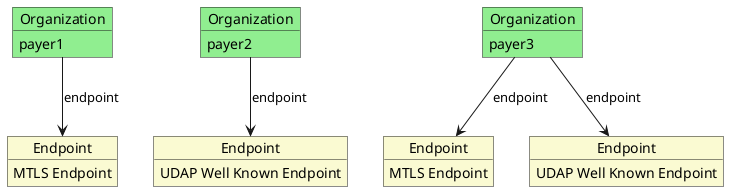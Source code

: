 @startuml

object "Organization" as payer1 #LightGreen
payer1 : payer1

object "Endpoint" as mtlsEndpoint1 #LightGoldenRodYellow
mtlsEndpoint1 : MTLS Endpoint

object "Organization" as payer2 #LightGreen
payer2 : payer2

object "Endpoint" as udapEndpoint1 #LightGoldenRodYellow
udapEndpoint1 : UDAP Well Known Endpoint

object "Organization" as payer3 #LightGreen
payer3 : payer3

object "Endpoint" as mtlsEndpoint2 #LightGoldenRodYellow
mtlsEndpoint2 : MTLS Endpoint

object "Endpoint" as udapEndpoint2 #LightGoldenRodYellow
udapEndpoint2 : UDAP Well Known Endpoint



payer1 -down-> mtlsEndpoint1 : endpoint
payer2 -down-> udapEndpoint1 : endpoint

payer3 -down-> mtlsEndpoint2 : endpoint
payer3 -down-> udapEndpoint2 : endpoint



@enduml